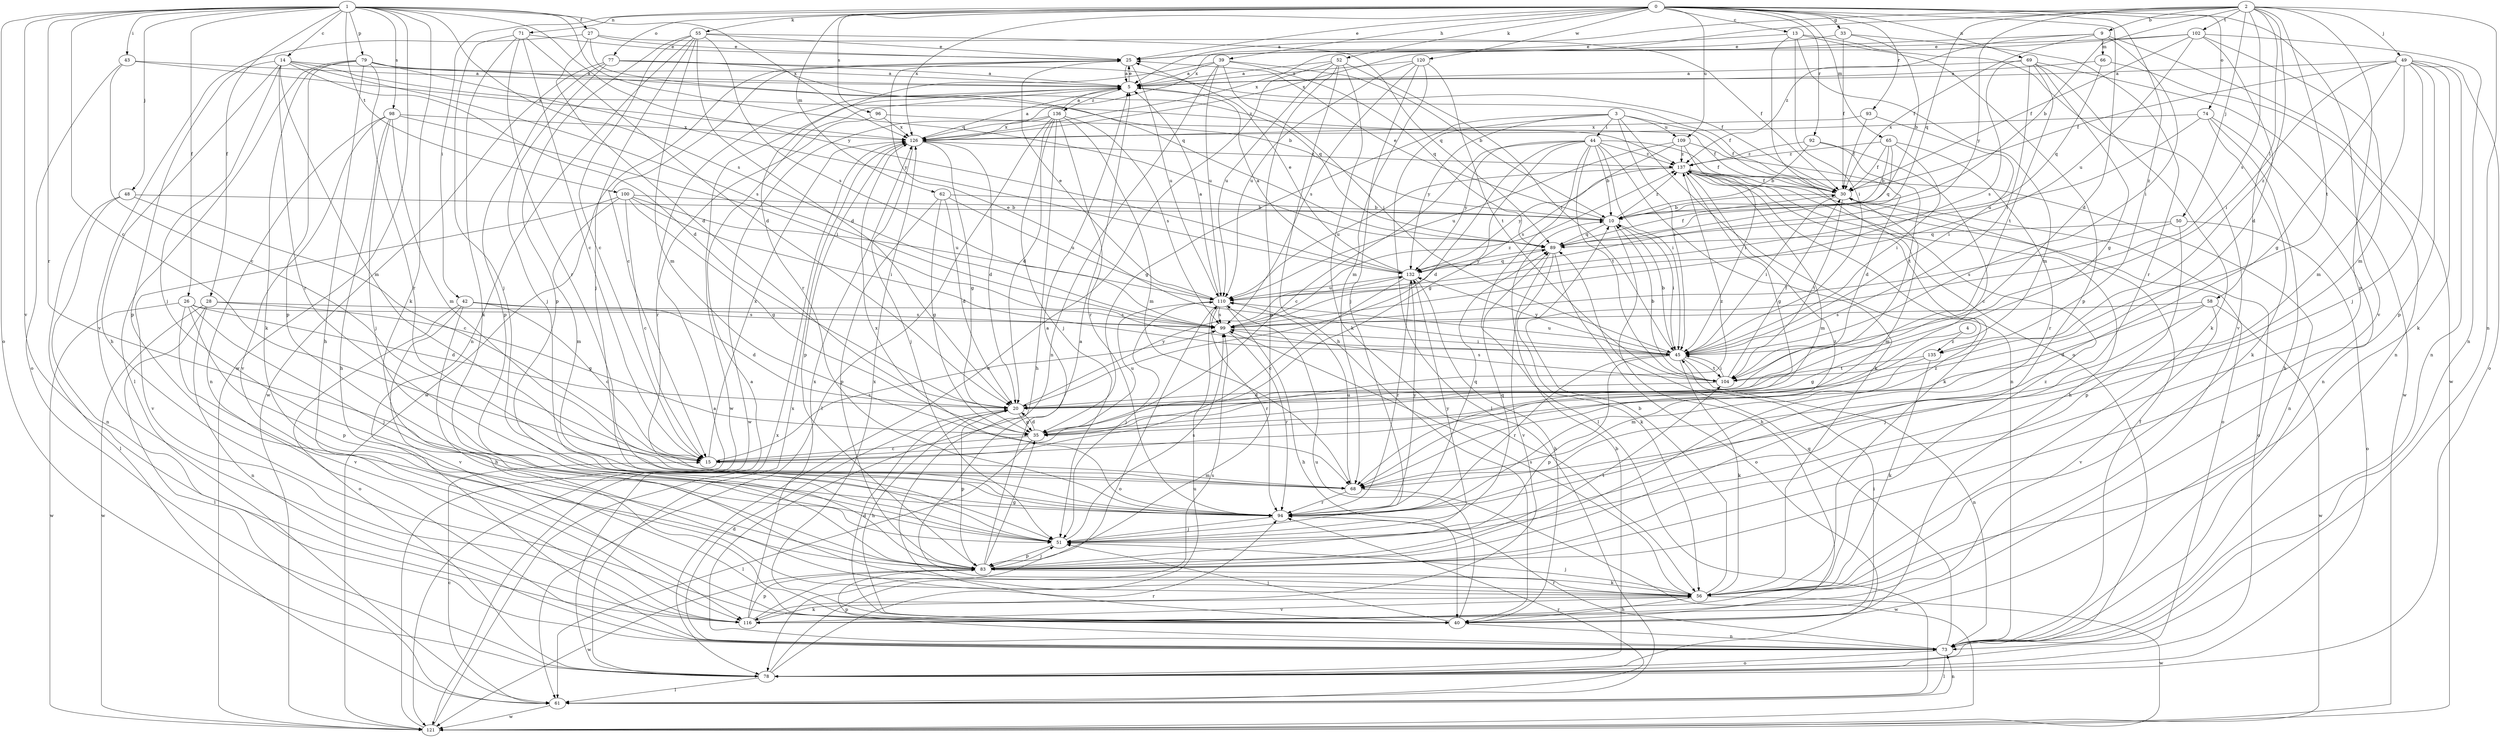 strict digraph  {
0;
1;
2;
3;
4;
5;
9;
10;
13;
14;
15;
20;
25;
26;
27;
28;
30;
33;
35;
39;
40;
42;
43;
44;
45;
48;
49;
50;
51;
52;
55;
56;
58;
61;
62;
65;
66;
68;
69;
71;
73;
74;
77;
78;
79;
83;
89;
92;
93;
94;
96;
98;
99;
100;
102;
104;
109;
110;
116;
120;
121;
126;
132;
135;
136;
137;
0 -> 13  [label=c];
0 -> 20  [label=d];
0 -> 25  [label=e];
0 -> 33  [label=g];
0 -> 39  [label=h];
0 -> 42  [label=i];
0 -> 52  [label=k];
0 -> 55  [label=k];
0 -> 62  [label=m];
0 -> 65  [label=m];
0 -> 69  [label=n];
0 -> 71  [label=n];
0 -> 74  [label=o];
0 -> 77  [label=o];
0 -> 92  [label=r];
0 -> 93  [label=r];
0 -> 96  [label=s];
0 -> 109  [label=u];
0 -> 116  [label=v];
0 -> 120  [label=w];
0 -> 126  [label=x];
0 -> 135  [label=z];
1 -> 14  [label=c];
1 -> 15  [label=c];
1 -> 26  [label=f];
1 -> 27  [label=f];
1 -> 28  [label=f];
1 -> 43  [label=i];
1 -> 48  [label=j];
1 -> 56  [label=k];
1 -> 78  [label=o];
1 -> 79  [label=p];
1 -> 89  [label=q];
1 -> 94  [label=r];
1 -> 98  [label=s];
1 -> 99  [label=s];
1 -> 100  [label=t];
1 -> 116  [label=v];
1 -> 121  [label=w];
1 -> 126  [label=x];
1 -> 132  [label=y];
2 -> 5  [label=a];
2 -> 9  [label=b];
2 -> 10  [label=b];
2 -> 49  [label=j];
2 -> 50  [label=j];
2 -> 58  [label=l];
2 -> 73  [label=n];
2 -> 83  [label=p];
2 -> 89  [label=q];
2 -> 99  [label=s];
2 -> 102  [label=t];
2 -> 104  [label=t];
2 -> 126  [label=x];
2 -> 132  [label=y];
2 -> 135  [label=z];
3 -> 30  [label=f];
3 -> 35  [label=g];
3 -> 44  [label=i];
3 -> 45  [label=i];
3 -> 61  [label=l];
3 -> 73  [label=n];
3 -> 109  [label=u];
3 -> 132  [label=y];
4 -> 35  [label=g];
4 -> 135  [label=z];
5 -> 25  [label=e];
5 -> 30  [label=f];
5 -> 121  [label=w];
5 -> 136  [label=z];
9 -> 30  [label=f];
9 -> 45  [label=i];
9 -> 66  [label=m];
9 -> 121  [label=w];
9 -> 126  [label=x];
9 -> 137  [label=z];
10 -> 25  [label=e];
10 -> 40  [label=h];
10 -> 45  [label=i];
10 -> 89  [label=q];
10 -> 137  [label=z];
13 -> 25  [label=e];
13 -> 45  [label=i];
13 -> 68  [label=m];
13 -> 78  [label=o];
13 -> 83  [label=p];
13 -> 116  [label=v];
14 -> 5  [label=a];
14 -> 20  [label=d];
14 -> 40  [label=h];
14 -> 51  [label=j];
14 -> 68  [label=m];
14 -> 83  [label=p];
14 -> 94  [label=r];
14 -> 99  [label=s];
14 -> 137  [label=z];
15 -> 68  [label=m];
15 -> 99  [label=s];
15 -> 126  [label=x];
20 -> 35  [label=g];
20 -> 40  [label=h];
20 -> 83  [label=p];
20 -> 132  [label=y];
25 -> 5  [label=a];
25 -> 15  [label=c];
25 -> 110  [label=u];
25 -> 121  [label=w];
26 -> 20  [label=d];
26 -> 51  [label=j];
26 -> 83  [label=p];
26 -> 99  [label=s];
26 -> 116  [label=v];
26 -> 121  [label=w];
27 -> 20  [label=d];
27 -> 25  [label=e];
27 -> 30  [label=f];
27 -> 89  [label=q];
27 -> 116  [label=v];
28 -> 35  [label=g];
28 -> 61  [label=l];
28 -> 73  [label=n];
28 -> 99  [label=s];
28 -> 121  [label=w];
30 -> 10  [label=b];
30 -> 45  [label=i];
30 -> 68  [label=m];
30 -> 78  [label=o];
30 -> 104  [label=t];
33 -> 10  [label=b];
33 -> 25  [label=e];
33 -> 30  [label=f];
33 -> 94  [label=r];
35 -> 15  [label=c];
35 -> 20  [label=d];
35 -> 61  [label=l];
35 -> 110  [label=u];
35 -> 137  [label=z];
39 -> 5  [label=a];
39 -> 10  [label=b];
39 -> 45  [label=i];
39 -> 73  [label=n];
39 -> 89  [label=q];
39 -> 94  [label=r];
39 -> 110  [label=u];
40 -> 20  [label=d];
40 -> 45  [label=i];
40 -> 51  [label=j];
40 -> 73  [label=n];
40 -> 110  [label=u];
40 -> 126  [label=x];
42 -> 15  [label=c];
42 -> 20  [label=d];
42 -> 40  [label=h];
42 -> 78  [label=o];
42 -> 99  [label=s];
42 -> 116  [label=v];
43 -> 5  [label=a];
43 -> 15  [label=c];
43 -> 78  [label=o];
43 -> 126  [label=x];
44 -> 10  [label=b];
44 -> 15  [label=c];
44 -> 20  [label=d];
44 -> 30  [label=f];
44 -> 35  [label=g];
44 -> 45  [label=i];
44 -> 56  [label=k];
44 -> 61  [label=l];
44 -> 104  [label=t];
44 -> 132  [label=y];
44 -> 137  [label=z];
45 -> 10  [label=b];
45 -> 25  [label=e];
45 -> 56  [label=k];
45 -> 73  [label=n];
45 -> 83  [label=p];
45 -> 94  [label=r];
45 -> 104  [label=t];
45 -> 110  [label=u];
45 -> 132  [label=y];
48 -> 10  [label=b];
48 -> 15  [label=c];
48 -> 61  [label=l];
48 -> 73  [label=n];
49 -> 5  [label=a];
49 -> 30  [label=f];
49 -> 35  [label=g];
49 -> 45  [label=i];
49 -> 51  [label=j];
49 -> 56  [label=k];
49 -> 68  [label=m];
49 -> 73  [label=n];
49 -> 78  [label=o];
49 -> 83  [label=p];
50 -> 78  [label=o];
50 -> 83  [label=p];
50 -> 89  [label=q];
50 -> 99  [label=s];
51 -> 83  [label=p];
51 -> 89  [label=q];
51 -> 99  [label=s];
51 -> 132  [label=y];
52 -> 5  [label=a];
52 -> 40  [label=h];
52 -> 45  [label=i];
52 -> 56  [label=k];
52 -> 78  [label=o];
52 -> 83  [label=p];
52 -> 110  [label=u];
55 -> 15  [label=c];
55 -> 20  [label=d];
55 -> 25  [label=e];
55 -> 51  [label=j];
55 -> 68  [label=m];
55 -> 73  [label=n];
55 -> 83  [label=p];
55 -> 89  [label=q];
55 -> 99  [label=s];
56 -> 5  [label=a];
56 -> 10  [label=b];
56 -> 40  [label=h];
56 -> 51  [label=j];
56 -> 99  [label=s];
56 -> 116  [label=v];
56 -> 121  [label=w];
56 -> 137  [label=z];
58 -> 20  [label=d];
58 -> 51  [label=j];
58 -> 99  [label=s];
58 -> 116  [label=v];
58 -> 121  [label=w];
61 -> 15  [label=c];
61 -> 73  [label=n];
61 -> 94  [label=r];
61 -> 121  [label=w];
62 -> 10  [label=b];
62 -> 20  [label=d];
62 -> 35  [label=g];
62 -> 83  [label=p];
62 -> 110  [label=u];
65 -> 10  [label=b];
65 -> 30  [label=f];
65 -> 45  [label=i];
65 -> 89  [label=q];
65 -> 94  [label=r];
65 -> 137  [label=z];
66 -> 5  [label=a];
66 -> 73  [label=n];
66 -> 89  [label=q];
68 -> 94  [label=r];
68 -> 110  [label=u];
68 -> 121  [label=w];
69 -> 5  [label=a];
69 -> 35  [label=g];
69 -> 45  [label=i];
69 -> 56  [label=k];
69 -> 99  [label=s];
69 -> 104  [label=t];
69 -> 121  [label=w];
71 -> 15  [label=c];
71 -> 20  [label=d];
71 -> 25  [label=e];
71 -> 51  [label=j];
71 -> 56  [label=k];
71 -> 94  [label=r];
73 -> 20  [label=d];
73 -> 30  [label=f];
73 -> 61  [label=l];
73 -> 78  [label=o];
73 -> 83  [label=p];
73 -> 89  [label=q];
73 -> 94  [label=r];
74 -> 40  [label=h];
74 -> 56  [label=k];
74 -> 73  [label=n];
74 -> 110  [label=u];
74 -> 126  [label=x];
77 -> 5  [label=a];
77 -> 30  [label=f];
77 -> 51  [label=j];
77 -> 83  [label=p];
77 -> 89  [label=q];
77 -> 121  [label=w];
78 -> 5  [label=a];
78 -> 10  [label=b];
78 -> 61  [label=l];
78 -> 94  [label=r];
78 -> 110  [label=u];
78 -> 126  [label=x];
79 -> 5  [label=a];
79 -> 10  [label=b];
79 -> 40  [label=h];
79 -> 56  [label=k];
79 -> 61  [label=l];
79 -> 83  [label=p];
79 -> 94  [label=r];
79 -> 132  [label=y];
83 -> 5  [label=a];
83 -> 35  [label=g];
83 -> 51  [label=j];
83 -> 56  [label=k];
83 -> 104  [label=t];
83 -> 121  [label=w];
83 -> 137  [label=z];
89 -> 30  [label=f];
89 -> 56  [label=k];
89 -> 78  [label=o];
89 -> 116  [label=v];
89 -> 132  [label=y];
92 -> 10  [label=b];
92 -> 15  [label=c];
92 -> 104  [label=t];
92 -> 137  [label=z];
93 -> 30  [label=f];
93 -> 45  [label=i];
93 -> 126  [label=x];
94 -> 51  [label=j];
94 -> 89  [label=q];
94 -> 126  [label=x];
94 -> 132  [label=y];
94 -> 137  [label=z];
96 -> 30  [label=f];
96 -> 94  [label=r];
96 -> 126  [label=x];
98 -> 40  [label=h];
98 -> 45  [label=i];
98 -> 51  [label=j];
98 -> 68  [label=m];
98 -> 73  [label=n];
98 -> 116  [label=v];
98 -> 126  [label=x];
99 -> 45  [label=i];
99 -> 94  [label=r];
99 -> 137  [label=z];
100 -> 10  [label=b];
100 -> 15  [label=c];
100 -> 35  [label=g];
100 -> 45  [label=i];
100 -> 68  [label=m];
100 -> 110  [label=u];
100 -> 116  [label=v];
102 -> 20  [label=d];
102 -> 25  [label=e];
102 -> 30  [label=f];
102 -> 68  [label=m];
102 -> 73  [label=n];
102 -> 110  [label=u];
102 -> 126  [label=x];
104 -> 10  [label=b];
104 -> 20  [label=d];
104 -> 30  [label=f];
104 -> 45  [label=i];
104 -> 99  [label=s];
109 -> 20  [label=d];
109 -> 45  [label=i];
109 -> 99  [label=s];
109 -> 110  [label=u];
109 -> 137  [label=z];
110 -> 5  [label=a];
110 -> 25  [label=e];
110 -> 40  [label=h];
110 -> 51  [label=j];
110 -> 78  [label=o];
110 -> 94  [label=r];
110 -> 99  [label=s];
116 -> 56  [label=k];
116 -> 83  [label=p];
116 -> 99  [label=s];
116 -> 126  [label=x];
120 -> 5  [label=a];
120 -> 51  [label=j];
120 -> 68  [label=m];
120 -> 99  [label=s];
120 -> 104  [label=t];
120 -> 110  [label=u];
121 -> 5  [label=a];
121 -> 126  [label=x];
126 -> 5  [label=a];
126 -> 20  [label=d];
126 -> 35  [label=g];
126 -> 51  [label=j];
126 -> 83  [label=p];
126 -> 137  [label=z];
132 -> 5  [label=a];
132 -> 15  [label=c];
132 -> 25  [label=e];
132 -> 40  [label=h];
132 -> 89  [label=q];
132 -> 94  [label=r];
132 -> 110  [label=u];
135 -> 56  [label=k];
135 -> 68  [label=m];
135 -> 104  [label=t];
136 -> 5  [label=a];
136 -> 20  [label=d];
136 -> 40  [label=h];
136 -> 51  [label=j];
136 -> 61  [label=l];
136 -> 68  [label=m];
136 -> 94  [label=r];
136 -> 99  [label=s];
136 -> 121  [label=w];
136 -> 126  [label=x];
137 -> 30  [label=f];
137 -> 35  [label=g];
137 -> 40  [label=h];
137 -> 56  [label=k];
137 -> 68  [label=m];
137 -> 73  [label=n];
137 -> 78  [label=o];
137 -> 110  [label=u];
137 -> 132  [label=y];
}
